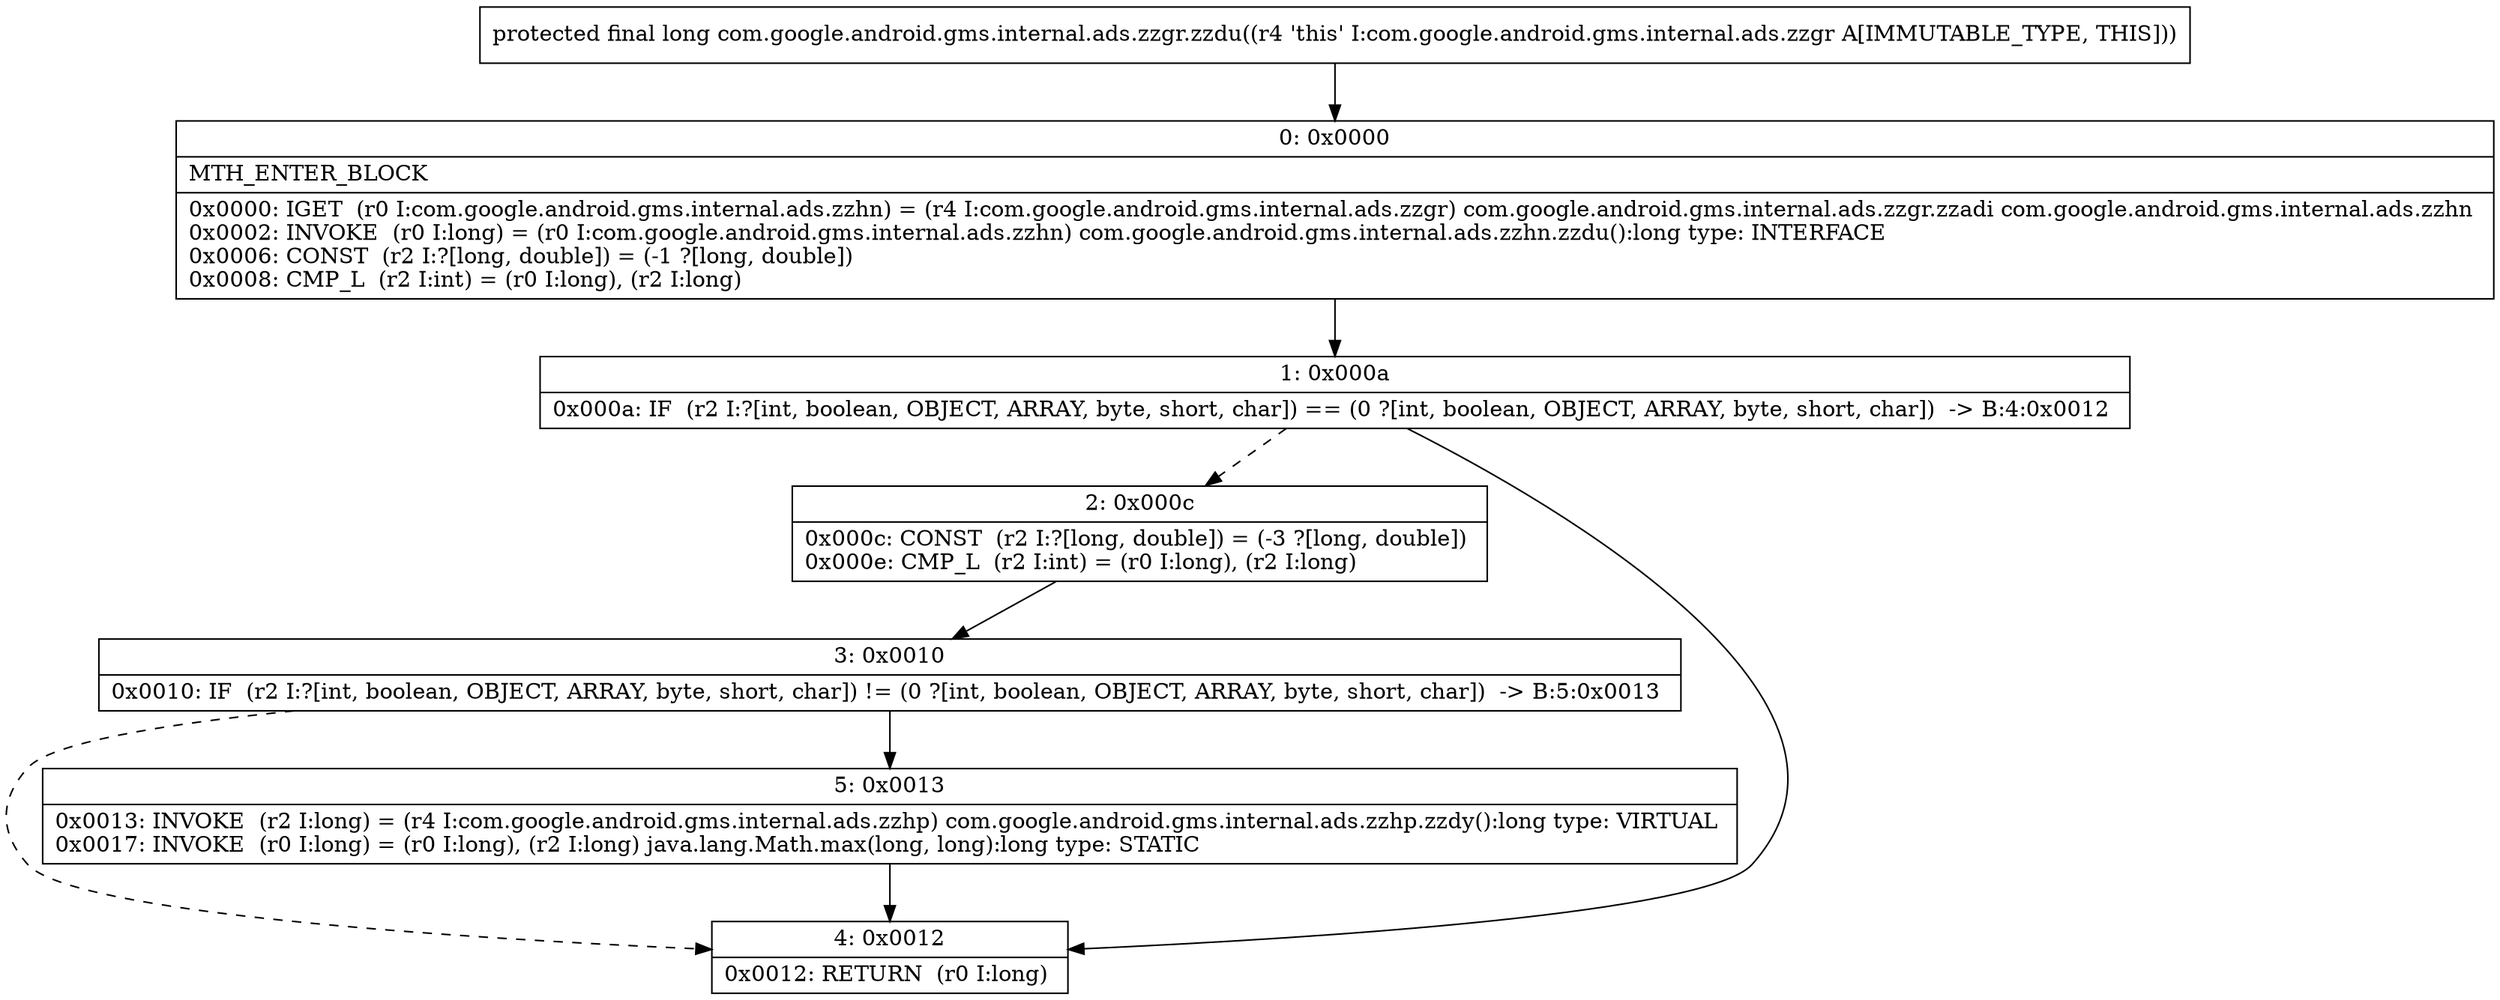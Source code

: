 digraph "CFG forcom.google.android.gms.internal.ads.zzgr.zzdu()J" {
Node_0 [shape=record,label="{0\:\ 0x0000|MTH_ENTER_BLOCK\l|0x0000: IGET  (r0 I:com.google.android.gms.internal.ads.zzhn) = (r4 I:com.google.android.gms.internal.ads.zzgr) com.google.android.gms.internal.ads.zzgr.zzadi com.google.android.gms.internal.ads.zzhn \l0x0002: INVOKE  (r0 I:long) = (r0 I:com.google.android.gms.internal.ads.zzhn) com.google.android.gms.internal.ads.zzhn.zzdu():long type: INTERFACE \l0x0006: CONST  (r2 I:?[long, double]) = (\-1 ?[long, double]) \l0x0008: CMP_L  (r2 I:int) = (r0 I:long), (r2 I:long) \l}"];
Node_1 [shape=record,label="{1\:\ 0x000a|0x000a: IF  (r2 I:?[int, boolean, OBJECT, ARRAY, byte, short, char]) == (0 ?[int, boolean, OBJECT, ARRAY, byte, short, char])  \-\> B:4:0x0012 \l}"];
Node_2 [shape=record,label="{2\:\ 0x000c|0x000c: CONST  (r2 I:?[long, double]) = (\-3 ?[long, double]) \l0x000e: CMP_L  (r2 I:int) = (r0 I:long), (r2 I:long) \l}"];
Node_3 [shape=record,label="{3\:\ 0x0010|0x0010: IF  (r2 I:?[int, boolean, OBJECT, ARRAY, byte, short, char]) != (0 ?[int, boolean, OBJECT, ARRAY, byte, short, char])  \-\> B:5:0x0013 \l}"];
Node_4 [shape=record,label="{4\:\ 0x0012|0x0012: RETURN  (r0 I:long) \l}"];
Node_5 [shape=record,label="{5\:\ 0x0013|0x0013: INVOKE  (r2 I:long) = (r4 I:com.google.android.gms.internal.ads.zzhp) com.google.android.gms.internal.ads.zzhp.zzdy():long type: VIRTUAL \l0x0017: INVOKE  (r0 I:long) = (r0 I:long), (r2 I:long) java.lang.Math.max(long, long):long type: STATIC \l}"];
MethodNode[shape=record,label="{protected final long com.google.android.gms.internal.ads.zzgr.zzdu((r4 'this' I:com.google.android.gms.internal.ads.zzgr A[IMMUTABLE_TYPE, THIS])) }"];
MethodNode -> Node_0;
Node_0 -> Node_1;
Node_1 -> Node_2[style=dashed];
Node_1 -> Node_4;
Node_2 -> Node_3;
Node_3 -> Node_4[style=dashed];
Node_3 -> Node_5;
Node_5 -> Node_4;
}

